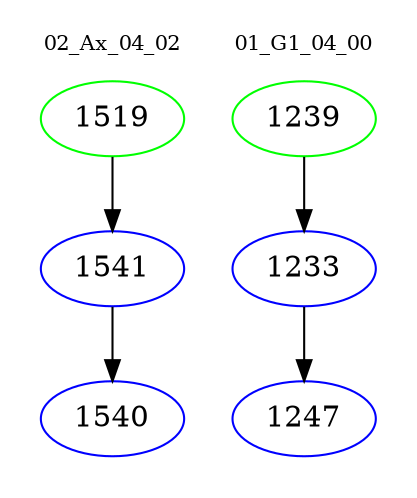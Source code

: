 digraph{
subgraph cluster_0 {
color = white
label = "02_Ax_04_02";
fontsize=10;
T0_1519 [label="1519", color="green"]
T0_1519 -> T0_1541 [color="black"]
T0_1541 [label="1541", color="blue"]
T0_1541 -> T0_1540 [color="black"]
T0_1540 [label="1540", color="blue"]
}
subgraph cluster_1 {
color = white
label = "01_G1_04_00";
fontsize=10;
T1_1239 [label="1239", color="green"]
T1_1239 -> T1_1233 [color="black"]
T1_1233 [label="1233", color="blue"]
T1_1233 -> T1_1247 [color="black"]
T1_1247 [label="1247", color="blue"]
}
}
